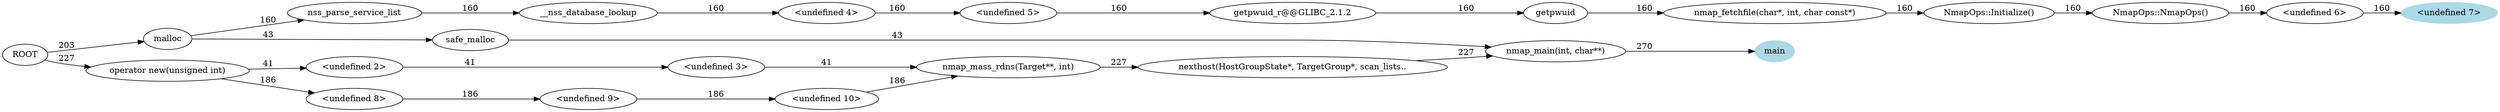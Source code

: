 digraph Leak_DefinitelyLost {
rankdir=LR
"<undefined 2>"
"nmap_main(int, char**)"
"<undefined 3>"
"<undefined 10>"
"malloc"
"nss_parse_service_list"
"nmap_mass_rdns(Target**, int)"
"getpwuid_r@@GLIBC_2.1.2"
"main" [color=lightblue, style=filled]
"nexthost(HostGroupState*, TargetGroup*, scan_lists.."
ROOT
"safe_malloc"
"nmap_fetchfile(char*, int, char const*)"
"<undefined 6>"
"operator new(unsigned int)"
"getpwuid"
"<undefined 8>"
"__nss_database_lookup"
"NmapOps::NmapOps()"
"<undefined 9>"
"NmapOps::Initialize()"
"<undefined 5>"
"<undefined 7>" [color=lightblue, style=filled]
"<undefined 4>"
"<undefined 2>" -> "<undefined 3>" [label=41]
"<undefined 10>" -> "nmap_mass_rdns(Target**, int)" [label=186]
"NmapOps::NmapOps()" -> "<undefined 6>" [label=160]
"__nss_database_lookup" -> "<undefined 4>" [label=160]
"<undefined 6>" -> "<undefined 7>" [label=160]
"safe_malloc" -> "nmap_main(int, char**)" [label=43]
"<undefined 3>" -> "nmap_mass_rdns(Target**, int)" [label=41]
"NmapOps::Initialize()" -> "NmapOps::NmapOps()" [label=160]
"malloc" -> "nss_parse_service_list" [label=160]
"getpwuid" -> "nmap_fetchfile(char*, int, char const*)" [label=160]
"nexthost(HostGroupState*, TargetGroup*, scan_lists.." -> "nmap_main(int, char**)" [label=227]
"<undefined 9>" -> "<undefined 10>" [label=186]
"getpwuid_r@@GLIBC_2.1.2" -> "getpwuid" [label=160]
"<undefined 5>" -> "getpwuid_r@@GLIBC_2.1.2" [label=160]
"nmap_fetchfile(char*, int, char const*)" -> "NmapOps::Initialize()" [label=160]
"operator new(unsigned int)" -> "<undefined 8>" [label=186]
"<undefined 4>" -> "<undefined 5>" [label=160]
ROOT -> "operator new(unsigned int)" [label=227]
"nmap_mass_rdns(Target**, int)" -> "nexthost(HostGroupState*, TargetGroup*, scan_lists.." [label=227]
"operator new(unsigned int)" -> "<undefined 2>" [label=41]
"<undefined 8>" -> "<undefined 9>" [label=186]
"nss_parse_service_list" -> "__nss_database_lookup" [label=160]
"nmap_main(int, char**)" -> "main" [label=270]
"malloc" -> "safe_malloc" [label=43]
ROOT -> "malloc" [label=203]
}

